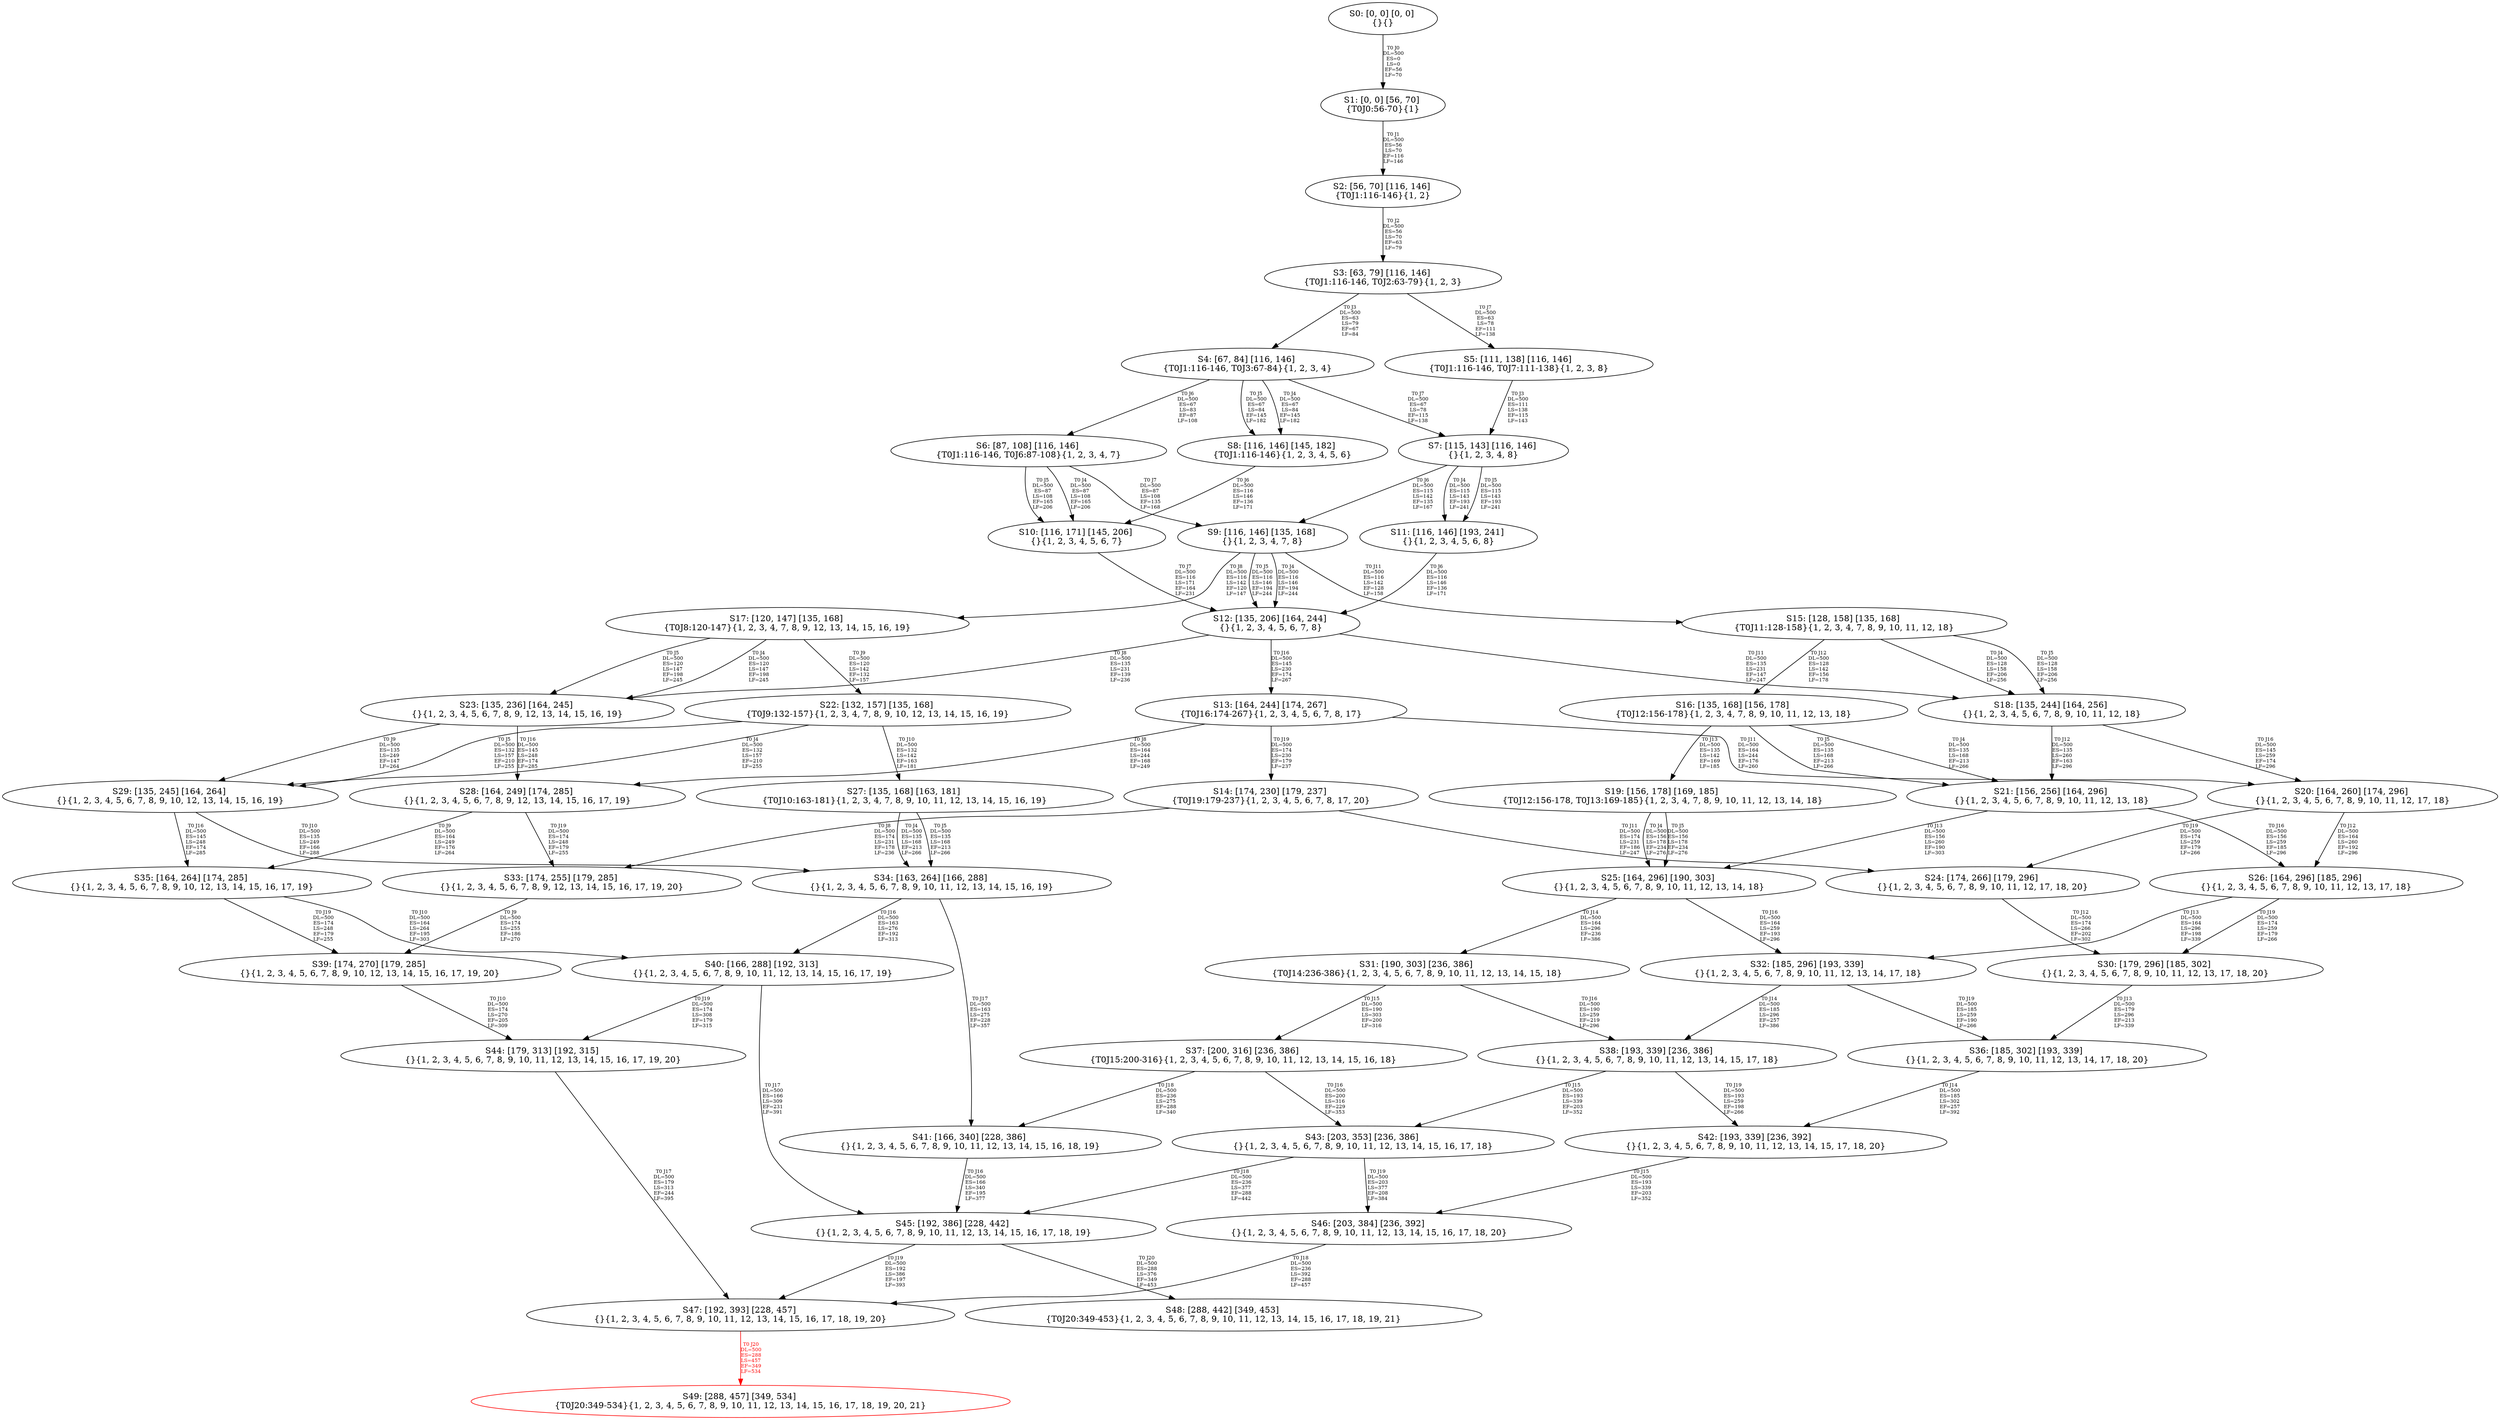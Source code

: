 digraph {
	S0[label="S0: [0, 0] [0, 0] \n{}{}"];
	S1[label="S1: [0, 0] [56, 70] \n{T0J0:56-70}{1}"];
	S2[label="S2: [56, 70] [116, 146] \n{T0J1:116-146}{1, 2}"];
	S3[label="S3: [63, 79] [116, 146] \n{T0J1:116-146, T0J2:63-79}{1, 2, 3}"];
	S4[label="S4: [67, 84] [116, 146] \n{T0J1:116-146, T0J3:67-84}{1, 2, 3, 4}"];
	S5[label="S5: [111, 138] [116, 146] \n{T0J1:116-146, T0J7:111-138}{1, 2, 3, 8}"];
	S6[label="S6: [87, 108] [116, 146] \n{T0J1:116-146, T0J6:87-108}{1, 2, 3, 4, 7}"];
	S7[label="S7: [115, 143] [116, 146] \n{}{1, 2, 3, 4, 8}"];
	S8[label="S8: [116, 146] [145, 182] \n{T0J1:116-146}{1, 2, 3, 4, 5, 6}"];
	S9[label="S9: [116, 146] [135, 168] \n{}{1, 2, 3, 4, 7, 8}"];
	S10[label="S10: [116, 171] [145, 206] \n{}{1, 2, 3, 4, 5, 6, 7}"];
	S11[label="S11: [116, 146] [193, 241] \n{}{1, 2, 3, 4, 5, 6, 8}"];
	S12[label="S12: [135, 206] [164, 244] \n{}{1, 2, 3, 4, 5, 6, 7, 8}"];
	S13[label="S13: [164, 244] [174, 267] \n{T0J16:174-267}{1, 2, 3, 4, 5, 6, 7, 8, 17}"];
	S14[label="S14: [174, 230] [179, 237] \n{T0J19:179-237}{1, 2, 3, 4, 5, 6, 7, 8, 17, 20}"];
	S15[label="S15: [128, 158] [135, 168] \n{T0J11:128-158}{1, 2, 3, 4, 7, 8, 9, 10, 11, 12, 18}"];
	S16[label="S16: [135, 168] [156, 178] \n{T0J12:156-178}{1, 2, 3, 4, 7, 8, 9, 10, 11, 12, 13, 18}"];
	S17[label="S17: [120, 147] [135, 168] \n{T0J8:120-147}{1, 2, 3, 4, 7, 8, 9, 12, 13, 14, 15, 16, 19}"];
	S18[label="S18: [135, 244] [164, 256] \n{}{1, 2, 3, 4, 5, 6, 7, 8, 9, 10, 11, 12, 18}"];
	S19[label="S19: [156, 178] [169, 185] \n{T0J12:156-178, T0J13:169-185}{1, 2, 3, 4, 7, 8, 9, 10, 11, 12, 13, 14, 18}"];
	S20[label="S20: [164, 260] [174, 296] \n{}{1, 2, 3, 4, 5, 6, 7, 8, 9, 10, 11, 12, 17, 18}"];
	S21[label="S21: [156, 256] [164, 296] \n{}{1, 2, 3, 4, 5, 6, 7, 8, 9, 10, 11, 12, 13, 18}"];
	S22[label="S22: [132, 157] [135, 168] \n{T0J9:132-157}{1, 2, 3, 4, 7, 8, 9, 10, 12, 13, 14, 15, 16, 19}"];
	S23[label="S23: [135, 236] [164, 245] \n{}{1, 2, 3, 4, 5, 6, 7, 8, 9, 12, 13, 14, 15, 16, 19}"];
	S24[label="S24: [174, 266] [179, 296] \n{}{1, 2, 3, 4, 5, 6, 7, 8, 9, 10, 11, 12, 17, 18, 20}"];
	S25[label="S25: [164, 296] [190, 303] \n{}{1, 2, 3, 4, 5, 6, 7, 8, 9, 10, 11, 12, 13, 14, 18}"];
	S26[label="S26: [164, 296] [185, 296] \n{}{1, 2, 3, 4, 5, 6, 7, 8, 9, 10, 11, 12, 13, 17, 18}"];
	S27[label="S27: [135, 168] [163, 181] \n{T0J10:163-181}{1, 2, 3, 4, 7, 8, 9, 10, 11, 12, 13, 14, 15, 16, 19}"];
	S28[label="S28: [164, 249] [174, 285] \n{}{1, 2, 3, 4, 5, 6, 7, 8, 9, 12, 13, 14, 15, 16, 17, 19}"];
	S29[label="S29: [135, 245] [164, 264] \n{}{1, 2, 3, 4, 5, 6, 7, 8, 9, 10, 12, 13, 14, 15, 16, 19}"];
	S30[label="S30: [179, 296] [185, 302] \n{}{1, 2, 3, 4, 5, 6, 7, 8, 9, 10, 11, 12, 13, 17, 18, 20}"];
	S31[label="S31: [190, 303] [236, 386] \n{T0J14:236-386}{1, 2, 3, 4, 5, 6, 7, 8, 9, 10, 11, 12, 13, 14, 15, 18}"];
	S32[label="S32: [185, 296] [193, 339] \n{}{1, 2, 3, 4, 5, 6, 7, 8, 9, 10, 11, 12, 13, 14, 17, 18}"];
	S33[label="S33: [174, 255] [179, 285] \n{}{1, 2, 3, 4, 5, 6, 7, 8, 9, 12, 13, 14, 15, 16, 17, 19, 20}"];
	S34[label="S34: [163, 264] [166, 288] \n{}{1, 2, 3, 4, 5, 6, 7, 8, 9, 10, 11, 12, 13, 14, 15, 16, 19}"];
	S35[label="S35: [164, 264] [174, 285] \n{}{1, 2, 3, 4, 5, 6, 7, 8, 9, 10, 12, 13, 14, 15, 16, 17, 19}"];
	S36[label="S36: [185, 302] [193, 339] \n{}{1, 2, 3, 4, 5, 6, 7, 8, 9, 10, 11, 12, 13, 14, 17, 18, 20}"];
	S37[label="S37: [200, 316] [236, 386] \n{T0J15:200-316}{1, 2, 3, 4, 5, 6, 7, 8, 9, 10, 11, 12, 13, 14, 15, 16, 18}"];
	S38[label="S38: [193, 339] [236, 386] \n{}{1, 2, 3, 4, 5, 6, 7, 8, 9, 10, 11, 12, 13, 14, 15, 17, 18}"];
	S39[label="S39: [174, 270] [179, 285] \n{}{1, 2, 3, 4, 5, 6, 7, 8, 9, 10, 12, 13, 14, 15, 16, 17, 19, 20}"];
	S40[label="S40: [166, 288] [192, 313] \n{}{1, 2, 3, 4, 5, 6, 7, 8, 9, 10, 11, 12, 13, 14, 15, 16, 17, 19}"];
	S41[label="S41: [166, 340] [228, 386] \n{}{1, 2, 3, 4, 5, 6, 7, 8, 9, 10, 11, 12, 13, 14, 15, 16, 18, 19}"];
	S42[label="S42: [193, 339] [236, 392] \n{}{1, 2, 3, 4, 5, 6, 7, 8, 9, 10, 11, 12, 13, 14, 15, 17, 18, 20}"];
	S43[label="S43: [203, 353] [236, 386] \n{}{1, 2, 3, 4, 5, 6, 7, 8, 9, 10, 11, 12, 13, 14, 15, 16, 17, 18}"];
	S44[label="S44: [179, 313] [192, 315] \n{}{1, 2, 3, 4, 5, 6, 7, 8, 9, 10, 11, 12, 13, 14, 15, 16, 17, 19, 20}"];
	S45[label="S45: [192, 386] [228, 442] \n{}{1, 2, 3, 4, 5, 6, 7, 8, 9, 10, 11, 12, 13, 14, 15, 16, 17, 18, 19}"];
	S46[label="S46: [203, 384] [236, 392] \n{}{1, 2, 3, 4, 5, 6, 7, 8, 9, 10, 11, 12, 13, 14, 15, 16, 17, 18, 20}"];
	S47[label="S47: [192, 393] [228, 457] \n{}{1, 2, 3, 4, 5, 6, 7, 8, 9, 10, 11, 12, 13, 14, 15, 16, 17, 18, 19, 20}"];
	S48[label="S48: [288, 442] [349, 453] \n{T0J20:349-453}{1, 2, 3, 4, 5, 6, 7, 8, 9, 10, 11, 12, 13, 14, 15, 16, 17, 18, 19, 21}"];
	S49[label="S49: [288, 457] [349, 534] \n{T0J20:349-534}{1, 2, 3, 4, 5, 6, 7, 8, 9, 10, 11, 12, 13, 14, 15, 16, 17, 18, 19, 20, 21}"];
	S0 -> S1[label="T0 J0\nDL=500\nES=0\nLS=0\nEF=56\nLF=70",fontsize=8];
	S1 -> S2[label="T0 J1\nDL=500\nES=56\nLS=70\nEF=116\nLF=146",fontsize=8];
	S2 -> S3[label="T0 J2\nDL=500\nES=56\nLS=70\nEF=63\nLF=79",fontsize=8];
	S3 -> S4[label="T0 J3\nDL=500\nES=63\nLS=79\nEF=67\nLF=84",fontsize=8];
	S3 -> S5[label="T0 J7\nDL=500\nES=63\nLS=78\nEF=111\nLF=138",fontsize=8];
	S4 -> S8[label="T0 J4\nDL=500\nES=67\nLS=84\nEF=145\nLF=182",fontsize=8];
	S4 -> S8[label="T0 J5\nDL=500\nES=67\nLS=84\nEF=145\nLF=182",fontsize=8];
	S4 -> S6[label="T0 J6\nDL=500\nES=67\nLS=83\nEF=87\nLF=108",fontsize=8];
	S4 -> S7[label="T0 J7\nDL=500\nES=67\nLS=78\nEF=115\nLF=138",fontsize=8];
	S5 -> S7[label="T0 J3\nDL=500\nES=111\nLS=138\nEF=115\nLF=143",fontsize=8];
	S6 -> S10[label="T0 J4\nDL=500\nES=87\nLS=108\nEF=165\nLF=206",fontsize=8];
	S6 -> S10[label="T0 J5\nDL=500\nES=87\nLS=108\nEF=165\nLF=206",fontsize=8];
	S6 -> S9[label="T0 J7\nDL=500\nES=87\nLS=108\nEF=135\nLF=168",fontsize=8];
	S7 -> S11[label="T0 J4\nDL=500\nES=115\nLS=143\nEF=193\nLF=241",fontsize=8];
	S7 -> S11[label="T0 J5\nDL=500\nES=115\nLS=143\nEF=193\nLF=241",fontsize=8];
	S7 -> S9[label="T0 J6\nDL=500\nES=115\nLS=142\nEF=135\nLF=167",fontsize=8];
	S8 -> S10[label="T0 J6\nDL=500\nES=116\nLS=146\nEF=136\nLF=171",fontsize=8];
	S9 -> S12[label="T0 J4\nDL=500\nES=116\nLS=146\nEF=194\nLF=244",fontsize=8];
	S9 -> S12[label="T0 J5\nDL=500\nES=116\nLS=146\nEF=194\nLF=244",fontsize=8];
	S9 -> S17[label="T0 J8\nDL=500\nES=116\nLS=142\nEF=120\nLF=147",fontsize=8];
	S9 -> S15[label="T0 J11\nDL=500\nES=116\nLS=142\nEF=128\nLF=158",fontsize=8];
	S10 -> S12[label="T0 J7\nDL=500\nES=116\nLS=171\nEF=164\nLF=231",fontsize=8];
	S11 -> S12[label="T0 J6\nDL=500\nES=116\nLS=146\nEF=136\nLF=171",fontsize=8];
	S12 -> S23[label="T0 J8\nDL=500\nES=135\nLS=231\nEF=139\nLF=236",fontsize=8];
	S12 -> S18[label="T0 J11\nDL=500\nES=135\nLS=231\nEF=147\nLF=247",fontsize=8];
	S12 -> S13[label="T0 J16\nDL=500\nES=145\nLS=230\nEF=174\nLF=267",fontsize=8];
	S13 -> S28[label="T0 J8\nDL=500\nES=164\nLS=244\nEF=168\nLF=249",fontsize=8];
	S13 -> S20[label="T0 J11\nDL=500\nES=164\nLS=244\nEF=176\nLF=260",fontsize=8];
	S13 -> S14[label="T0 J19\nDL=500\nES=174\nLS=230\nEF=179\nLF=237",fontsize=8];
	S14 -> S33[label="T0 J8\nDL=500\nES=174\nLS=231\nEF=178\nLF=236",fontsize=8];
	S14 -> S24[label="T0 J11\nDL=500\nES=174\nLS=231\nEF=186\nLF=247",fontsize=8];
	S15 -> S18[label="T0 J4\nDL=500\nES=128\nLS=158\nEF=206\nLF=256",fontsize=8];
	S15 -> S18[label="T0 J5\nDL=500\nES=128\nLS=158\nEF=206\nLF=256",fontsize=8];
	S15 -> S16[label="T0 J12\nDL=500\nES=128\nLS=142\nEF=156\nLF=178",fontsize=8];
	S16 -> S21[label="T0 J4\nDL=500\nES=135\nLS=168\nEF=213\nLF=266",fontsize=8];
	S16 -> S21[label="T0 J5\nDL=500\nES=135\nLS=168\nEF=213\nLF=266",fontsize=8];
	S16 -> S19[label="T0 J13\nDL=500\nES=135\nLS=142\nEF=169\nLF=185",fontsize=8];
	S17 -> S23[label="T0 J4\nDL=500\nES=120\nLS=147\nEF=198\nLF=245",fontsize=8];
	S17 -> S23[label="T0 J5\nDL=500\nES=120\nLS=147\nEF=198\nLF=245",fontsize=8];
	S17 -> S22[label="T0 J9\nDL=500\nES=120\nLS=142\nEF=132\nLF=157",fontsize=8];
	S18 -> S21[label="T0 J12\nDL=500\nES=135\nLS=260\nEF=163\nLF=296",fontsize=8];
	S18 -> S20[label="T0 J16\nDL=500\nES=145\nLS=259\nEF=174\nLF=296",fontsize=8];
	S19 -> S25[label="T0 J4\nDL=500\nES=156\nLS=178\nEF=234\nLF=276",fontsize=8];
	S19 -> S25[label="T0 J5\nDL=500\nES=156\nLS=178\nEF=234\nLF=276",fontsize=8];
	S20 -> S26[label="T0 J12\nDL=500\nES=164\nLS=260\nEF=192\nLF=296",fontsize=8];
	S20 -> S24[label="T0 J19\nDL=500\nES=174\nLS=259\nEF=179\nLF=266",fontsize=8];
	S21 -> S25[label="T0 J13\nDL=500\nES=156\nLS=260\nEF=190\nLF=303",fontsize=8];
	S21 -> S26[label="T0 J16\nDL=500\nES=156\nLS=259\nEF=185\nLF=296",fontsize=8];
	S22 -> S29[label="T0 J4\nDL=500\nES=132\nLS=157\nEF=210\nLF=255",fontsize=8];
	S22 -> S29[label="T0 J5\nDL=500\nES=132\nLS=157\nEF=210\nLF=255",fontsize=8];
	S22 -> S27[label="T0 J10\nDL=500\nES=132\nLS=142\nEF=163\nLF=181",fontsize=8];
	S23 -> S29[label="T0 J9\nDL=500\nES=135\nLS=249\nEF=147\nLF=264",fontsize=8];
	S23 -> S28[label="T0 J16\nDL=500\nES=145\nLS=248\nEF=174\nLF=285",fontsize=8];
	S24 -> S30[label="T0 J12\nDL=500\nES=174\nLS=266\nEF=202\nLF=302",fontsize=8];
	S25 -> S31[label="T0 J14\nDL=500\nES=164\nLS=296\nEF=236\nLF=386",fontsize=8];
	S25 -> S32[label="T0 J16\nDL=500\nES=164\nLS=259\nEF=193\nLF=296",fontsize=8];
	S26 -> S32[label="T0 J13\nDL=500\nES=164\nLS=296\nEF=198\nLF=339",fontsize=8];
	S26 -> S30[label="T0 J19\nDL=500\nES=174\nLS=259\nEF=179\nLF=266",fontsize=8];
	S27 -> S34[label="T0 J4\nDL=500\nES=135\nLS=168\nEF=213\nLF=266",fontsize=8];
	S27 -> S34[label="T0 J5\nDL=500\nES=135\nLS=168\nEF=213\nLF=266",fontsize=8];
	S28 -> S35[label="T0 J9\nDL=500\nES=164\nLS=249\nEF=176\nLF=264",fontsize=8];
	S28 -> S33[label="T0 J19\nDL=500\nES=174\nLS=248\nEF=179\nLF=255",fontsize=8];
	S29 -> S34[label="T0 J10\nDL=500\nES=135\nLS=249\nEF=166\nLF=288",fontsize=8];
	S29 -> S35[label="T0 J16\nDL=500\nES=145\nLS=248\nEF=174\nLF=285",fontsize=8];
	S30 -> S36[label="T0 J13\nDL=500\nES=179\nLS=296\nEF=213\nLF=339",fontsize=8];
	S31 -> S37[label="T0 J15\nDL=500\nES=190\nLS=303\nEF=200\nLF=316",fontsize=8];
	S31 -> S38[label="T0 J16\nDL=500\nES=190\nLS=259\nEF=219\nLF=296",fontsize=8];
	S32 -> S38[label="T0 J14\nDL=500\nES=185\nLS=296\nEF=257\nLF=386",fontsize=8];
	S32 -> S36[label="T0 J19\nDL=500\nES=185\nLS=259\nEF=190\nLF=266",fontsize=8];
	S33 -> S39[label="T0 J9\nDL=500\nES=174\nLS=255\nEF=186\nLF=270",fontsize=8];
	S34 -> S40[label="T0 J16\nDL=500\nES=163\nLS=276\nEF=192\nLF=313",fontsize=8];
	S34 -> S41[label="T0 J17\nDL=500\nES=163\nLS=275\nEF=228\nLF=357",fontsize=8];
	S35 -> S40[label="T0 J10\nDL=500\nES=164\nLS=264\nEF=195\nLF=303",fontsize=8];
	S35 -> S39[label="T0 J19\nDL=500\nES=174\nLS=248\nEF=179\nLF=255",fontsize=8];
	S36 -> S42[label="T0 J14\nDL=500\nES=185\nLS=302\nEF=257\nLF=392",fontsize=8];
	S37 -> S43[label="T0 J16\nDL=500\nES=200\nLS=316\nEF=229\nLF=353",fontsize=8];
	S37 -> S41[label="T0 J18\nDL=500\nES=236\nLS=275\nEF=288\nLF=340",fontsize=8];
	S38 -> S43[label="T0 J15\nDL=500\nES=193\nLS=339\nEF=203\nLF=352",fontsize=8];
	S38 -> S42[label="T0 J19\nDL=500\nES=193\nLS=259\nEF=198\nLF=266",fontsize=8];
	S39 -> S44[label="T0 J10\nDL=500\nES=174\nLS=270\nEF=205\nLF=309",fontsize=8];
	S40 -> S45[label="T0 J17\nDL=500\nES=166\nLS=309\nEF=231\nLF=391",fontsize=8];
	S40 -> S44[label="T0 J19\nDL=500\nES=174\nLS=308\nEF=179\nLF=315",fontsize=8];
	S41 -> S45[label="T0 J16\nDL=500\nES=166\nLS=340\nEF=195\nLF=377",fontsize=8];
	S42 -> S46[label="T0 J15\nDL=500\nES=193\nLS=339\nEF=203\nLF=352",fontsize=8];
	S43 -> S45[label="T0 J18\nDL=500\nES=236\nLS=377\nEF=288\nLF=442",fontsize=8];
	S43 -> S46[label="T0 J19\nDL=500\nES=203\nLS=377\nEF=208\nLF=384",fontsize=8];
	S44 -> S47[label="T0 J17\nDL=500\nES=179\nLS=313\nEF=244\nLF=395",fontsize=8];
	S45 -> S47[label="T0 J19\nDL=500\nES=192\nLS=386\nEF=197\nLF=393",fontsize=8];
	S45 -> S48[label="T0 J20\nDL=500\nES=288\nLS=376\nEF=349\nLF=453",fontsize=8];
	S46 -> S47[label="T0 J18\nDL=500\nES=236\nLS=392\nEF=288\nLF=457",fontsize=8];
	S47 -> S49[label="T0 J20\nDL=500\nES=288\nLS=457\nEF=349\nLF=534",color=Red,fontcolor=Red,fontsize=8];
S49[color=Red];
}
